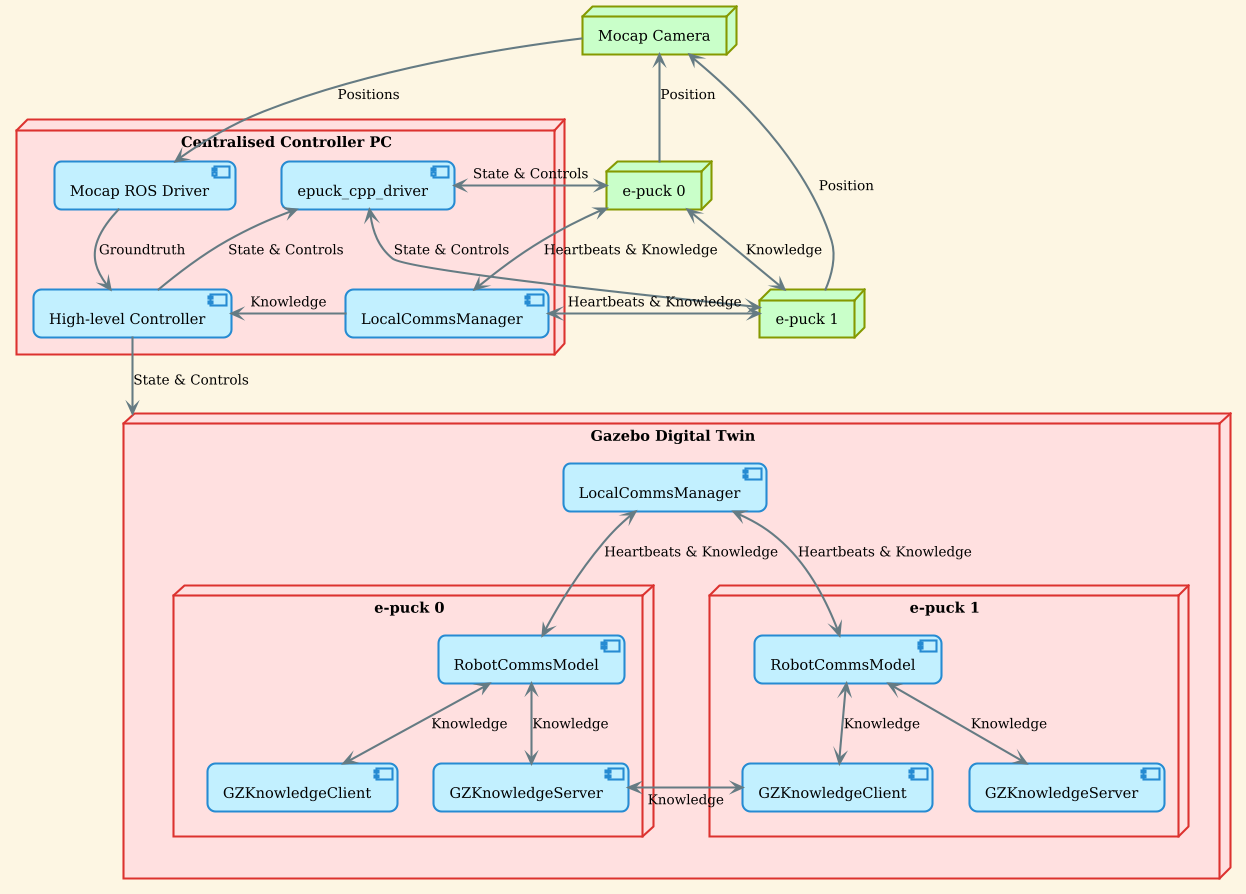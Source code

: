 @startuml

!theme sunlust

!$enable_digital_twin = 1

node "Mocap Camera"

node "Centralised Controller PC" as PC {
  component "LocalCommsManager"

  component "High-level Controller"

  component "epuck_cpp_driver"

  component "Mocap ROS Driver"
}

node "e-puck 0" {
  !if ($enable_digital_twin == 0)
    component "RobotCommsModel" as epuck0RobotCommsModel
    component "UDPKnowledgeServer" as epuck0UDPKnowledgeServer
    component "UDPKnowledgeClient" as epuck0UDPKnowledgeClient
    component "Advanced Sercom v2" as epuck0AdvancedSercom
  !endif
}

node "e-puck 1" {
  !if ($enable_digital_twin == 0)
    component "RobotCommsModel" as epuck1RobotCommsModel
    component "UDPKnowledgeServer" as epuck1UDPKnowledgeServer
    component "UDPKnowledgeClient" as epuck1UDPKnowledgeClient
    component "Advanced Sercom v2" as epuck1AdvancedSercom
  !endif
}

"Mocap Camera" <-- "e-puck 0": Position
"Mocap Camera" <-- "e-puck 1": Position
"Mocap Camera" --> "Mocap ROS Driver": Positions
"Mocap ROS Driver" --> "High-level Controller": Groundtruth

' Simplify the diagram by hiding the UDP knowledge server and client connections if the digital twin is disabled
!if ($enable_digital_twin == 0)
  "High-level Controller" --> "epuck_cpp_driver": State & Controls
  "High-level Controller" <-- "LocalCommsManager": Knowledge
  PC -[hidden]-> "e-puck 0"
  PC -[hidden]-> "e-puck 1"
  "e-puck 0" -[hidden]> "e-puck 1"

  "epuck_cpp_driver" <--> epuck0AdvancedSercom: State & Controls
  "epuck_cpp_driver" <--> epuck1AdvancedSercom: State & Controls
  "LocalCommsManager" <--> epuck0RobotCommsModel: Heartbeats & Knowledge\n\n\n
  "LocalCommsManager" <--> epuck1RobotCommsModel: Heartbeats & Knowledge
  epuck0RobotCommsModel <--> epuck0UDPKnowledgeServer: Knowledge
  epuck0RobotCommsModel <--> epuck0UDPKnowledgeClient: Knowledge
  epuck1RobotCommsModel <--> epuck1UDPKnowledgeClient: Knowledge
  epuck1RobotCommsModel <--> epuck1UDPKnowledgeServer: Knowledge
  epuck0UDPKnowledgeServer <-> epuck1UDPKnowledgeClient: Knowledge
  epuck0UDPKnowledgeClient -[hidden]> epuck0UDPKnowledgeServer
  epuck1UDPKnowledgeClient -[hidden]> epuck1UDPKnowledgeServer
!else
  "epuck_cpp_driver" <-- "High-level Controller": State & Controls
  "High-level Controller" <- "LocalCommsManager": Knowledge
  "epuck_cpp_driver" <-> "e-puck 0": State & Controls
  "epuck_cpp_driver" <-down-> "e-puck 1": State & Controls
  "LocalCommsManager" <-up-> "e-puck 0": Heartbeats & Knowledge
  "LocalCommsManager" <-> "e-puck 1": Heartbeats & Knowledge
  "e-puck 0" <--> "e-puck 1": Knowledge
!endif



' Only show the Gazebo digital twin if enabled
!if ($enable_digital_twin == 1)
  node "Gazebo Digital Twin" as Gazebo {
    component "LocalCommsManager" as gzLocalCommsManager

    node "e-puck 0" as simEpuck0 {
      component "RobotCommsModel" as simEpuck0RobotCommsModel
      component "GZKnowledgeServer" as simEpuck0GZKnowledgeServer
      component "GZKnowledgeClient" as simEpuck0GZKnowledgeClient
    }

    node "e-puck 1" as simEpuck1 {
      component "RobotCommsModel" as simEpuck1RobotCommsModel
      component "GZKnowledgeServer" as simEpuck1GZKnowledgeServer
      component "GZKnowledgeClient" as simEpuck1GZKnowledgeClient
    }
  }

  "High-level Controller" --> Gazebo: State & Controls

  gzLocalCommsManager <--> simEpuck0RobotCommsModel: Heartbeats & Knowledge
  gzLocalCommsManager <--> simEpuck1RobotCommsModel: Heartbeats & Knowledge
  simEpuck0RobotCommsModel <--> simEpuck0GZKnowledgeServer: Knowledge
  simEpuck0RobotCommsModel <--> simEpuck0GZKnowledgeClient: Knowledge
  simEpuck1RobotCommsModel <--> simEpuck1GZKnowledgeClient: Knowledge
  simEpuck1RobotCommsModel <--> simEpuck1GZKnowledgeServer: Knowledge
  simEpuck0GZKnowledgeServer <-> simEpuck1GZKnowledgeClient: Knowledge

  simEpuck0 -[hidden]> simEpuck1
  simEpuck0GZKnowledgeClient -[hidden]> simEpuck0GZKnowledgeServer
  simEpuck1GZKnowledgeClient -[hidden]> simEpuck1GZKnowledgeServer
!endif

@enduml
